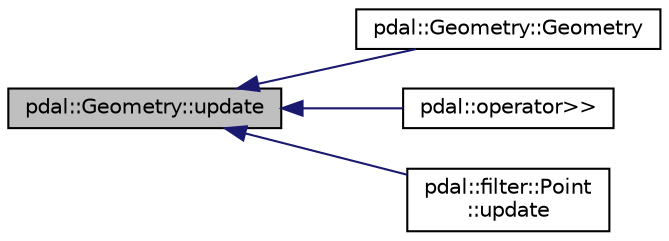digraph "pdal::Geometry::update"
{
  edge [fontname="Helvetica",fontsize="10",labelfontname="Helvetica",labelfontsize="10"];
  node [fontname="Helvetica",fontsize="10",shape=record];
  rankdir="LR";
  Node1 [label="pdal::Geometry::update",height=0.2,width=0.4,color="black", fillcolor="grey75", style="filled", fontcolor="black"];
  Node1 -> Node2 [dir="back",color="midnightblue",fontsize="10",style="solid",fontname="Helvetica"];
  Node2 [label="pdal::Geometry::Geometry",height=0.2,width=0.4,color="black", fillcolor="white", style="filled",URL="$classpdal_1_1Geometry.html#a17d3d67494e3a4a9d746cf4e080cea4f"];
  Node1 -> Node3 [dir="back",color="midnightblue",fontsize="10",style="solid",fontname="Helvetica"];
  Node3 [label="pdal::operator\>\>",height=0.2,width=0.4,color="black", fillcolor="white", style="filled",URL="$namespacepdal.html#a1518689641006067fb723caffde95462"];
  Node1 -> Node4 [dir="back",color="midnightblue",fontsize="10",style="solid",fontname="Helvetica"];
  Node4 [label="pdal::filter::Point\l::update",height=0.2,width=0.4,color="black", fillcolor="white", style="filled",URL="$classpdal_1_1filter_1_1Point.html#a4be50f0e41206df5ff738927f8f72c7f"];
}
